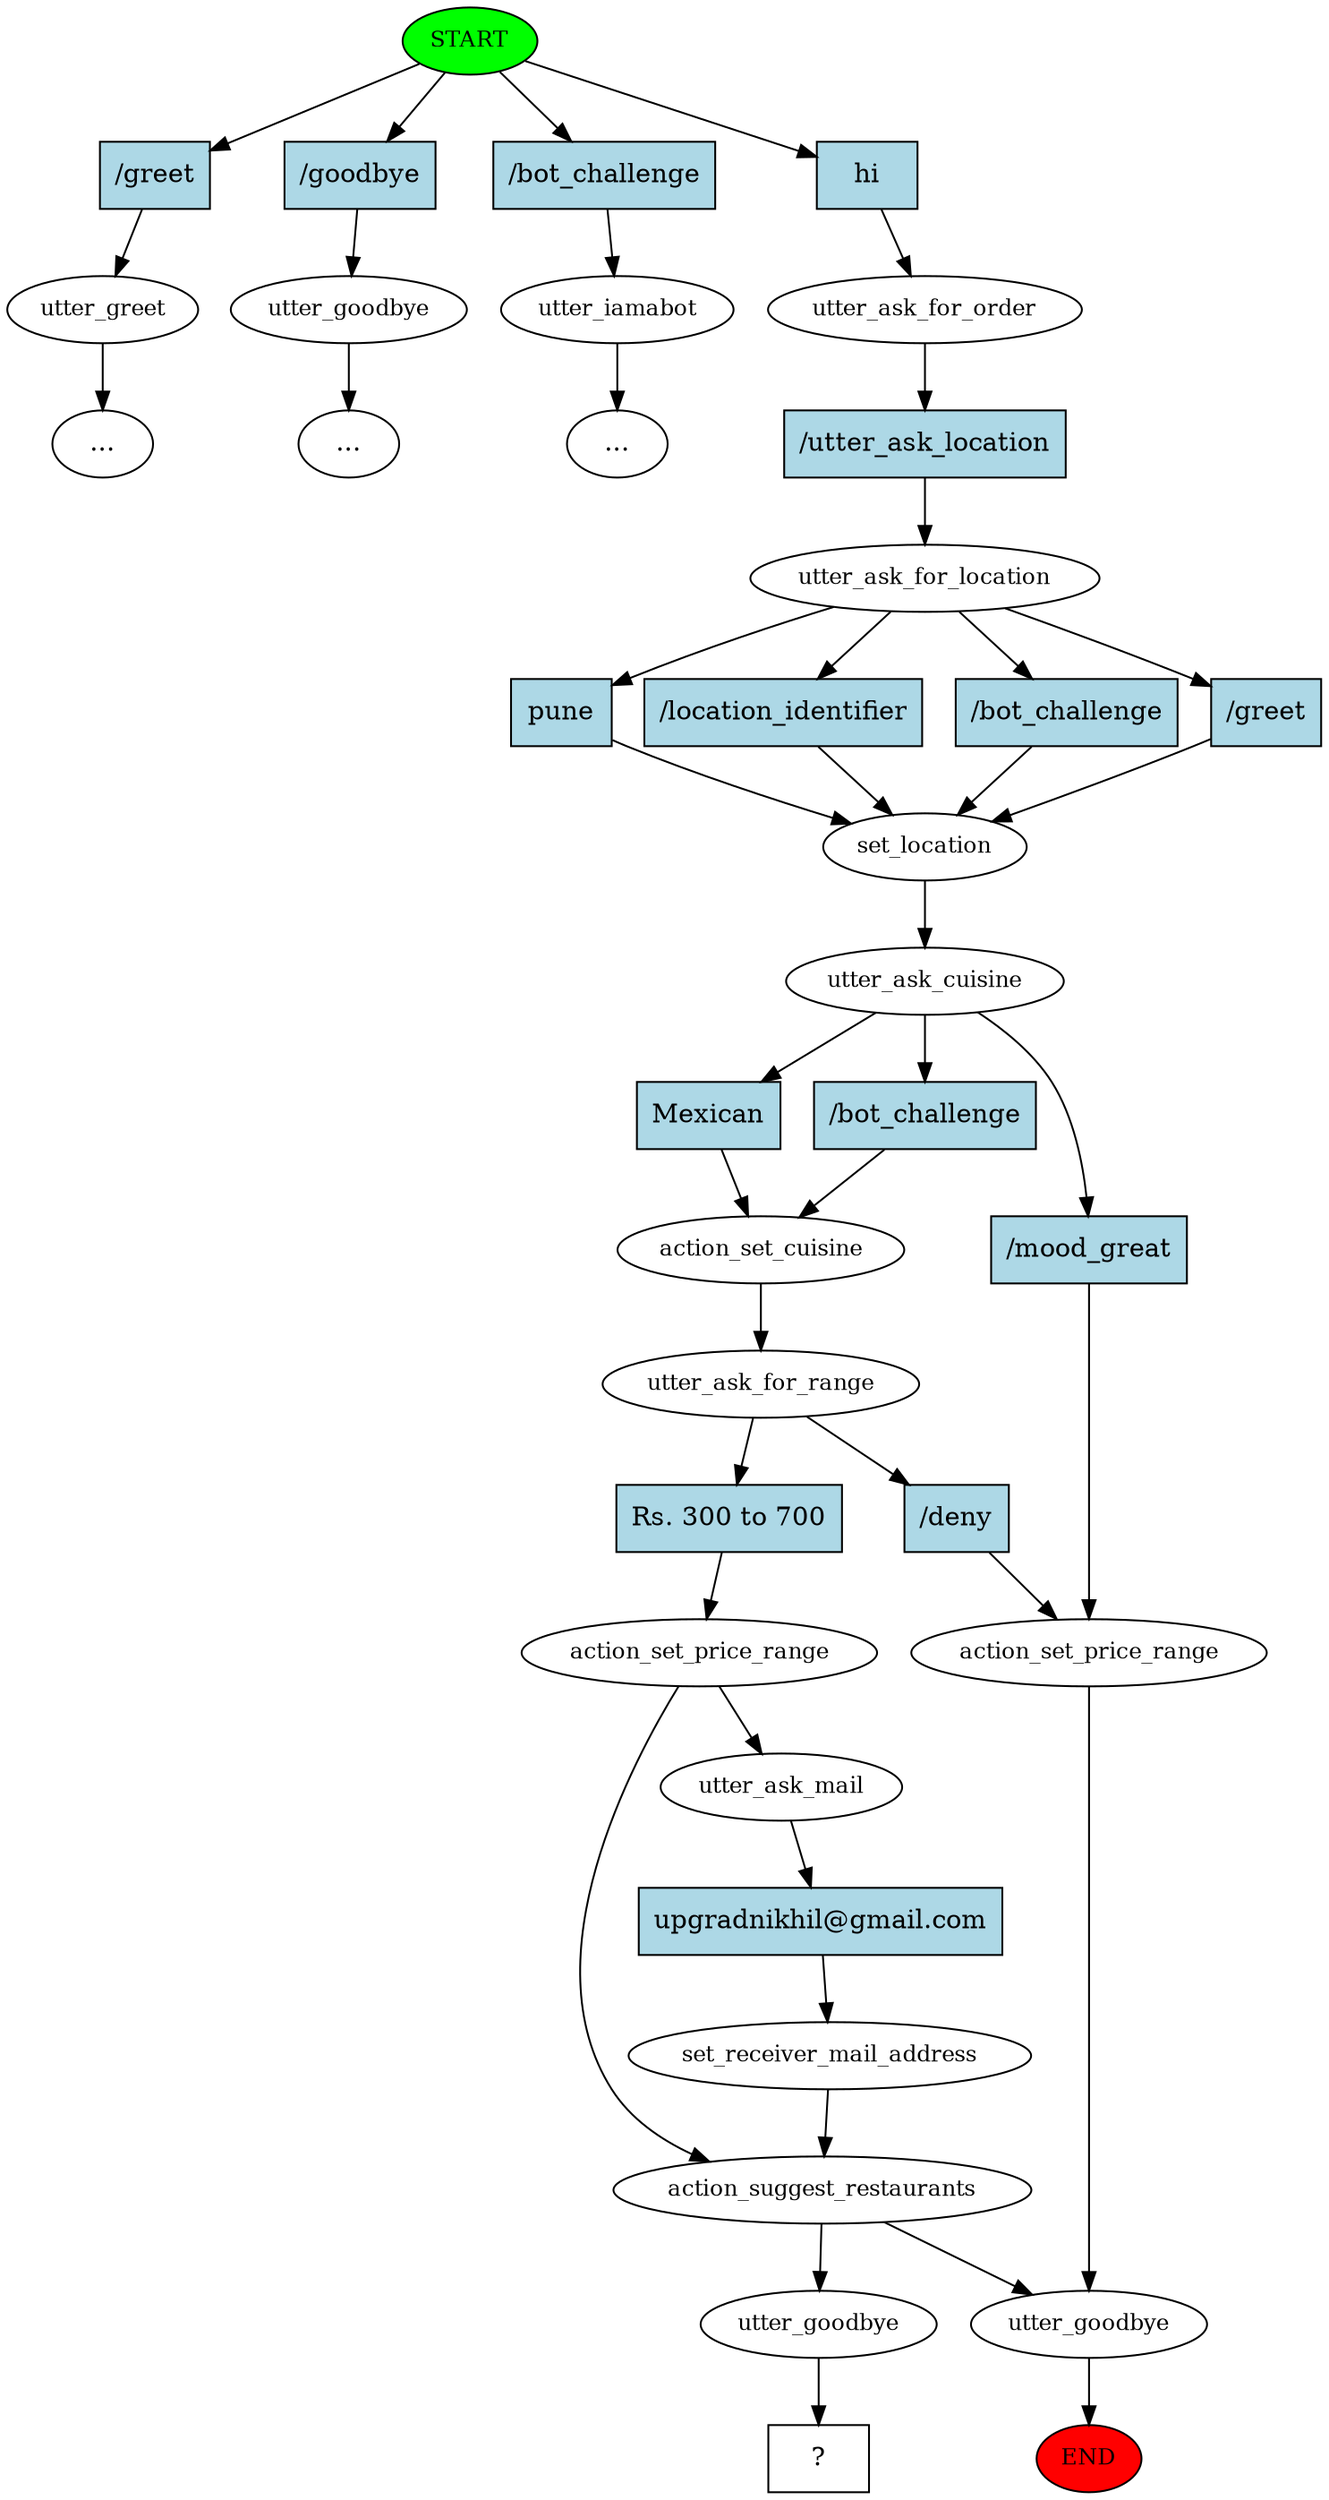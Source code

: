 digraph  {
0 [class="start active", fillcolor=green, fontsize=12, label=START, style=filled];
"-1" [class=end, fillcolor=red, fontsize=12, label=END, style=filled];
1 [class="", fontsize=12, label=utter_greet];
"-5" [class=ellipsis, label="..."];
4 [class="", fontsize=12, label=utter_goodbye];
"-6" [class=ellipsis, label="..."];
5 [class="", fontsize=12, label=utter_iamabot];
"-7" [class=ellipsis, label="..."];
6 [class=active, fontsize=12, label=utter_ask_for_order];
7 [class=active, fontsize=12, label=utter_ask_for_location];
8 [class=active, fontsize=12, label=set_location];
9 [class=active, fontsize=12, label=utter_ask_cuisine];
10 [class=active, fontsize=12, label=action_set_cuisine];
11 [class=active, fontsize=12, label=utter_ask_for_range];
12 [class="", fontsize=12, label=action_set_price_range];
13 [class="", fontsize=12, label=utter_goodbye];
26 [class=active, fontsize=12, label=action_set_price_range];
27 [class=active, fontsize=12, label=action_suggest_restaurants];
45 [class=active, fontsize=12, label=utter_ask_mail];
46 [class=active, fontsize=12, label=set_receiver_mail_address];
70 [class=active, fontsize=12, label=utter_goodbye];
71 [class="intent dashed active", label="  ?  ", shape=rect];
72 [class=intent, fillcolor=lightblue, label="\/greet", shape=rect, style=filled];
73 [class=intent, fillcolor=lightblue, label="\/goodbye", shape=rect, style=filled];
74 [class=intent, fillcolor=lightblue, label="\/bot_challenge", shape=rect, style=filled];
75 [class="intent active", fillcolor=lightblue, label=hi, shape=rect, style=filled];
76 [class="intent active", fillcolor=lightblue, label="\/utter_ask_location", shape=rect, style=filled];
77 [class="intent active", fillcolor=lightblue, label=pune, shape=rect, style=filled];
78 [class=intent, fillcolor=lightblue, label="\/location_identifier", shape=rect, style=filled];
79 [class=intent, fillcolor=lightblue, label="\/bot_challenge", shape=rect, style=filled];
80 [class=intent, fillcolor=lightblue, label="\/greet", shape=rect, style=filled];
81 [class="intent active", fillcolor=lightblue, label=Mexican, shape=rect, style=filled];
82 [class=intent, fillcolor=lightblue, label="\/bot_challenge", shape=rect, style=filled];
83 [class=intent, fillcolor=lightblue, label="\/mood_great", shape=rect, style=filled];
84 [class=intent, fillcolor=lightblue, label="\/deny", shape=rect, style=filled];
85 [class="intent active", fillcolor=lightblue, label="Rs\.\ 300\ to\ 700", shape=rect, style=filled];
86 [class="intent active", fillcolor=lightblue, label="upgradnikhil\@gmail\.com", shape=rect, style=filled];
0 -> 72  [class="", key=0];
0 -> 73  [class="", key=0];
0 -> 74  [class="", key=0];
0 -> 75  [class=active, key=0];
1 -> "-5"  [class="", key=NONE, label=""];
4 -> "-6"  [class="", key=NONE, label=""];
5 -> "-7"  [class="", key=NONE, label=""];
6 -> 76  [class=active, key=0];
7 -> 77  [class=active, key=0];
7 -> 78  [class="", key=0];
7 -> 79  [class="", key=0];
7 -> 80  [class="", key=0];
8 -> 9  [class=active, key=NONE, label=""];
9 -> 81  [class=active, key=0];
9 -> 82  [class="", key=0];
9 -> 83  [class="", key=0];
10 -> 11  [class=active, key=NONE, label=""];
11 -> 84  [class="", key=0];
11 -> 85  [class=active, key=0];
12 -> 13  [class="", key=NONE, label=""];
13 -> "-1"  [class="", key=NONE, label=""];
26 -> 27  [class="", key=NONE, label=""];
26 -> 45  [class=active, key=NONE, label=""];
27 -> 13  [class="", key=NONE, label=""];
27 -> 70  [class=active, key=NONE, label=""];
45 -> 86  [class=active, key=0];
46 -> 27  [class=active, key=NONE, label=""];
70 -> 71  [class=active, key=NONE, label=""];
72 -> 1  [class="", key=0];
73 -> 4  [class="", key=0];
74 -> 5  [class="", key=0];
75 -> 6  [class=active, key=0];
76 -> 7  [class=active, key=0];
77 -> 8  [class=active, key=0];
78 -> 8  [class="", key=0];
79 -> 8  [class="", key=0];
80 -> 8  [class="", key=0];
81 -> 10  [class=active, key=0];
82 -> 10  [class="", key=0];
83 -> 12  [class="", key=0];
84 -> 12  [class="", key=0];
85 -> 26  [class=active, key=0];
86 -> 46  [class=active, key=0];
}
